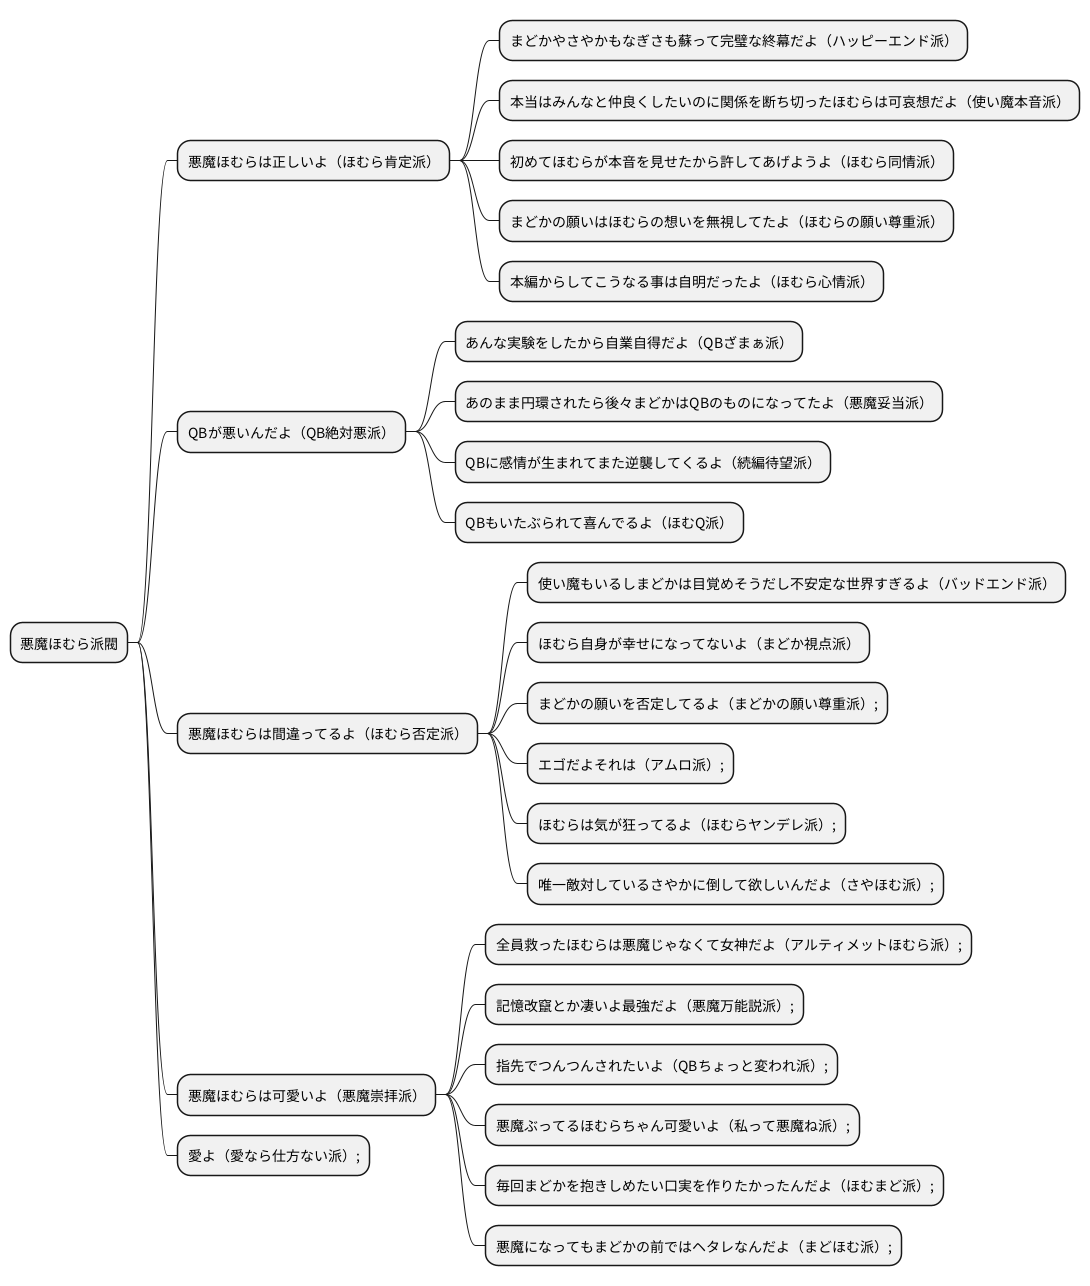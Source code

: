 @startmindmap
skinparam monochrome true
skinparam defaultFontName "Noto Sans CJK JP"
* 悪魔ほむら派閥
** 悪魔ほむらは正しいよ（ほむら肯定派）
*** まどかやさやかもなぎさも蘇って完璧な終幕だよ（ハッピーエンド派）
*** 本当はみんなと仲良くしたいのに関係を断ち切ったほむらは可哀想だよ（使い魔本音派）
*** 初めてほむらが本音を見せたから許してあげようよ（ほむら同情派）
*** まどかの願いはほむらの想いを無視してたよ（ほむらの願い尊重派）
*** 本編からしてこうなる事は自明だったよ（ほむら心情派）
** QBが悪いんだよ（QB絶対悪派）
*** あんな実験をしたから自業自得だよ（QBざまぁ派）
*** あのまま円環されたら後々まどかはQBのものになってたよ（悪魔妥当派）
*** QBに感情が生まれてまた逆襲してくるよ（続編待望派）
*** QBもいたぶられて喜んでるよ（ほむQ派）
** 悪魔ほむらは間違ってるよ（ほむら否定派）
*** 使い魔もいるしまどかは目覚めそうだし不安定な世界すぎるよ（バッドエンド派）
*** ほむら自身が幸せになってないよ（まどか視点派）
*** まどかの願いを否定してるよ（まどかの願い尊重派）;
*** エゴだよそれは（アムロ派）;
*** ほむらは気が狂ってるよ（ほむらヤンデレ派）;
*** 唯一敵対しているさやかに倒して欲しいんだよ（さやほむ派）;
** 悪魔ほむらは可愛いよ（悪魔崇拝派）
*** 全員救ったほむらは悪魔じゃなくて女神だよ（アルティメットほむら派）;
*** 記憶改竄とか凄いよ最強だよ（悪魔万能説派）;
*** 指先でつんつんされたいよ（QBちょっと変われ派）;
*** 悪魔ぶってるほむらちゃん可愛いよ（私って悪魔ね派）;
*** 毎回まどかを抱きしめたい口実を作りたかったんだよ（ほむまど派）;
*** 悪魔になってもまどかの前ではヘタレなんだよ（まどほむ派）;
** 愛よ（愛なら仕方ない派）;
@endmindmap
